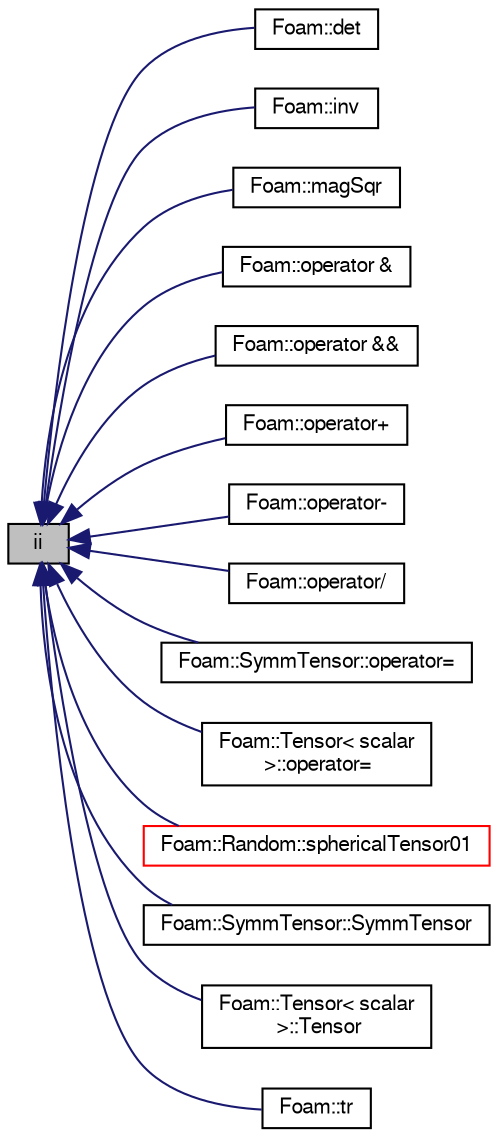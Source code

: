 digraph "ii"
{
  bgcolor="transparent";
  edge [fontname="FreeSans",fontsize="10",labelfontname="FreeSans",labelfontsize="10"];
  node [fontname="FreeSans",fontsize="10",shape=record];
  rankdir="LR";
  Node9 [label="ii",height=0.2,width=0.4,color="black", fillcolor="grey75", style="filled", fontcolor="black"];
  Node9 -> Node10 [dir="back",color="midnightblue",fontsize="10",style="solid",fontname="FreeSans"];
  Node10 [label="Foam::det",height=0.2,width=0.4,color="black",URL="$a21124.html#a82d92d38a6d4a0aedccbdff9dd467697",tooltip="Return the determinant of a spherical tensor. "];
  Node9 -> Node11 [dir="back",color="midnightblue",fontsize="10",style="solid",fontname="FreeSans"];
  Node11 [label="Foam::inv",height=0.2,width=0.4,color="black",URL="$a21124.html#a232b6cea7bc8583c82db60e06a4af410",tooltip="Return the inverse of a spherical tensor. "];
  Node9 -> Node12 [dir="back",color="midnightblue",fontsize="10",style="solid",fontname="FreeSans"];
  Node12 [label="Foam::magSqr",height=0.2,width=0.4,color="black",URL="$a21124.html#a3de442d22a57cda26736559bc633a15b"];
  Node9 -> Node13 [dir="back",color="midnightblue",fontsize="10",style="solid",fontname="FreeSans"];
  Node13 [label="Foam::operator &",height=0.2,width=0.4,color="black",URL="$a21124.html#ac4c1d0cc4bd09504f9b140fcc9ccb1a7",tooltip="Inner-product between two spherical tensors. "];
  Node9 -> Node14 [dir="back",color="midnightblue",fontsize="10",style="solid",fontname="FreeSans"];
  Node14 [label="Foam::operator &&",height=0.2,width=0.4,color="black",URL="$a21124.html#aae6c5394355e489297e2c1e6a3ed25b1",tooltip="Double-dot-product between a spherical tensor and a spherical tensor. "];
  Node9 -> Node15 [dir="back",color="midnightblue",fontsize="10",style="solid",fontname="FreeSans"];
  Node15 [label="Foam::operator+",height=0.2,width=0.4,color="black",URL="$a21124.html#a6cb3dc56c718ed391b74d817f8d49367"];
  Node9 -> Node16 [dir="back",color="midnightblue",fontsize="10",style="solid",fontname="FreeSans"];
  Node16 [label="Foam::operator-",height=0.2,width=0.4,color="black",URL="$a21124.html#a98d691ddfb52c15ee9e02a863709f7b2"];
  Node9 -> Node17 [dir="back",color="midnightblue",fontsize="10",style="solid",fontname="FreeSans"];
  Node17 [label="Foam::operator/",height=0.2,width=0.4,color="black",URL="$a21124.html#ace22effb5703682b4985d93fe55b1033",tooltip="Division of a scalar by a sphericalTensor. "];
  Node9 -> Node18 [dir="back",color="midnightblue",fontsize="10",style="solid",fontname="FreeSans"];
  Node18 [label="Foam::SymmTensor::operator=",height=0.2,width=0.4,color="black",URL="$a28270.html#ae50a7e8ee7159d24e71457ed980b0269",tooltip="Construct given SphericalTensor. "];
  Node9 -> Node19 [dir="back",color="midnightblue",fontsize="10",style="solid",fontname="FreeSans"];
  Node19 [label="Foam::Tensor\< scalar\l \>::operator=",height=0.2,width=0.4,color="black",URL="$a27634.html#ae50a7e8ee7159d24e71457ed980b0269",tooltip="Assign to a SphericalTensor. "];
  Node9 -> Node20 [dir="back",color="midnightblue",fontsize="10",style="solid",fontname="FreeSans"];
  Node20 [label="Foam::Random::sphericalTensor01",height=0.2,width=0.4,color="red",URL="$a28138.html#a17b7d33ef33e98e774e96fe40c56c693",tooltip="sphericalTensor with every component scalar01 "];
  Node9 -> Node22 [dir="back",color="midnightblue",fontsize="10",style="solid",fontname="FreeSans"];
  Node22 [label="Foam::SymmTensor::SymmTensor",height=0.2,width=0.4,color="black",URL="$a28270.html#a983894750b694f9aae34aa8bef22cdcc",tooltip="Construct given SphericalTensor. "];
  Node9 -> Node23 [dir="back",color="midnightblue",fontsize="10",style="solid",fontname="FreeSans"];
  Node23 [label="Foam::Tensor\< scalar\l \>::Tensor",height=0.2,width=0.4,color="black",URL="$a27634.html#aeb469e1f9e0fb4b3af65c3785e545934",tooltip="Construct given SphericalTensor. "];
  Node9 -> Node24 [dir="back",color="midnightblue",fontsize="10",style="solid",fontname="FreeSans"];
  Node24 [label="Foam::tr",height=0.2,width=0.4,color="black",URL="$a21124.html#afdc046709a6ec188a08c6349b1401413",tooltip="Return the trace of a spherical tensor. "];
}
